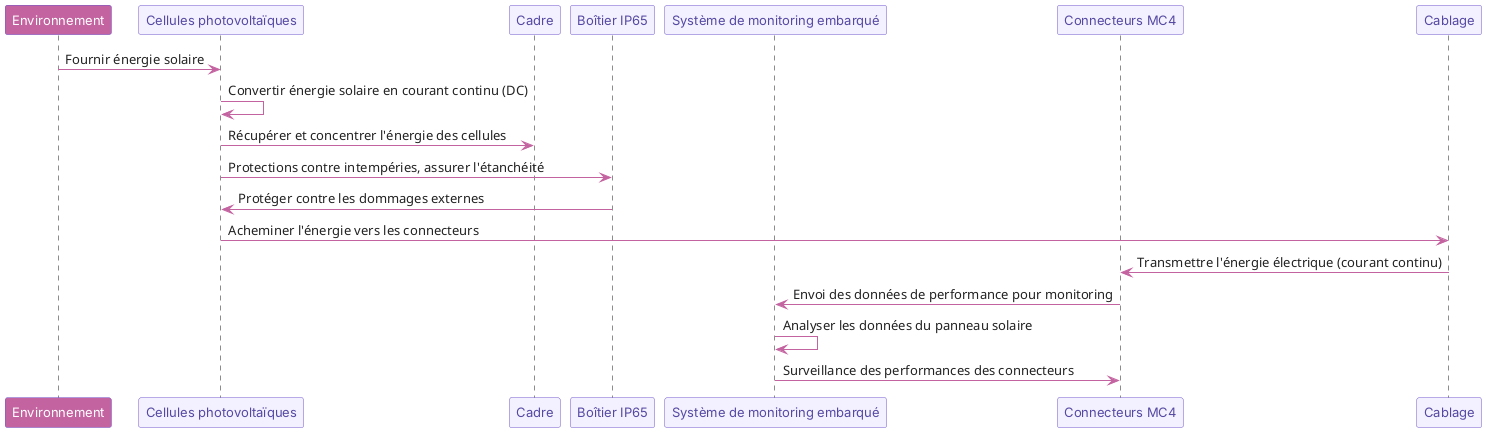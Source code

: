 @startuml

skinparam component {
  FontSize 13
 
  FontName Inter




  ArrowColor #C363A0
  ArrowFontColor #222
}
skinparam actor {
  FontSize 13
 
  FontName Inter

FontColor #C363A0

  BackgroundColor #F0EEFF/C363A0


}
skinparam participant {
  FontSize 13
 
  FontName Inter


FontColor #5448a2
  BorderColor #7359CC

  BackgroundColor #F3F1FF



  ArrowColor #C363A0
  ArrowFontColor #222
participant "Panneau Solaire" FontColor #fff
}


participant "<color:#white>Environnement" as env  #C363A0/C363A0
participant "Cellules photovoltaïques" as cp
participant "Cadre" as cadre
participant "Boîtier IP65" as boitier
participant "Système de monitoring embarqué" as sme
participant "Connecteurs MC4" as cc
participant "Cablage" as ca

env -> cp : Fournir énergie solaire 
cp -> cp : Convertir énergie solaire en courant continu (DC)
cp -> cadre : Récupérer et concentrer l'énergie des cellules
cp -> boitier : Protections contre intempéries, assurer l'étanchéité
boitier -> cp : Protéger contre les dommages externes
cp -> ca : Acheminer l'énergie vers les connecteurs
ca -> cc : Transmettre l'énergie électrique (courant continu)
cc -> sme : Envoi des données de performance pour monitoring
sme -> sme : Analyser les données du panneau solaire
sme -> cc : Surveillance des performances des connecteurs



@enduml